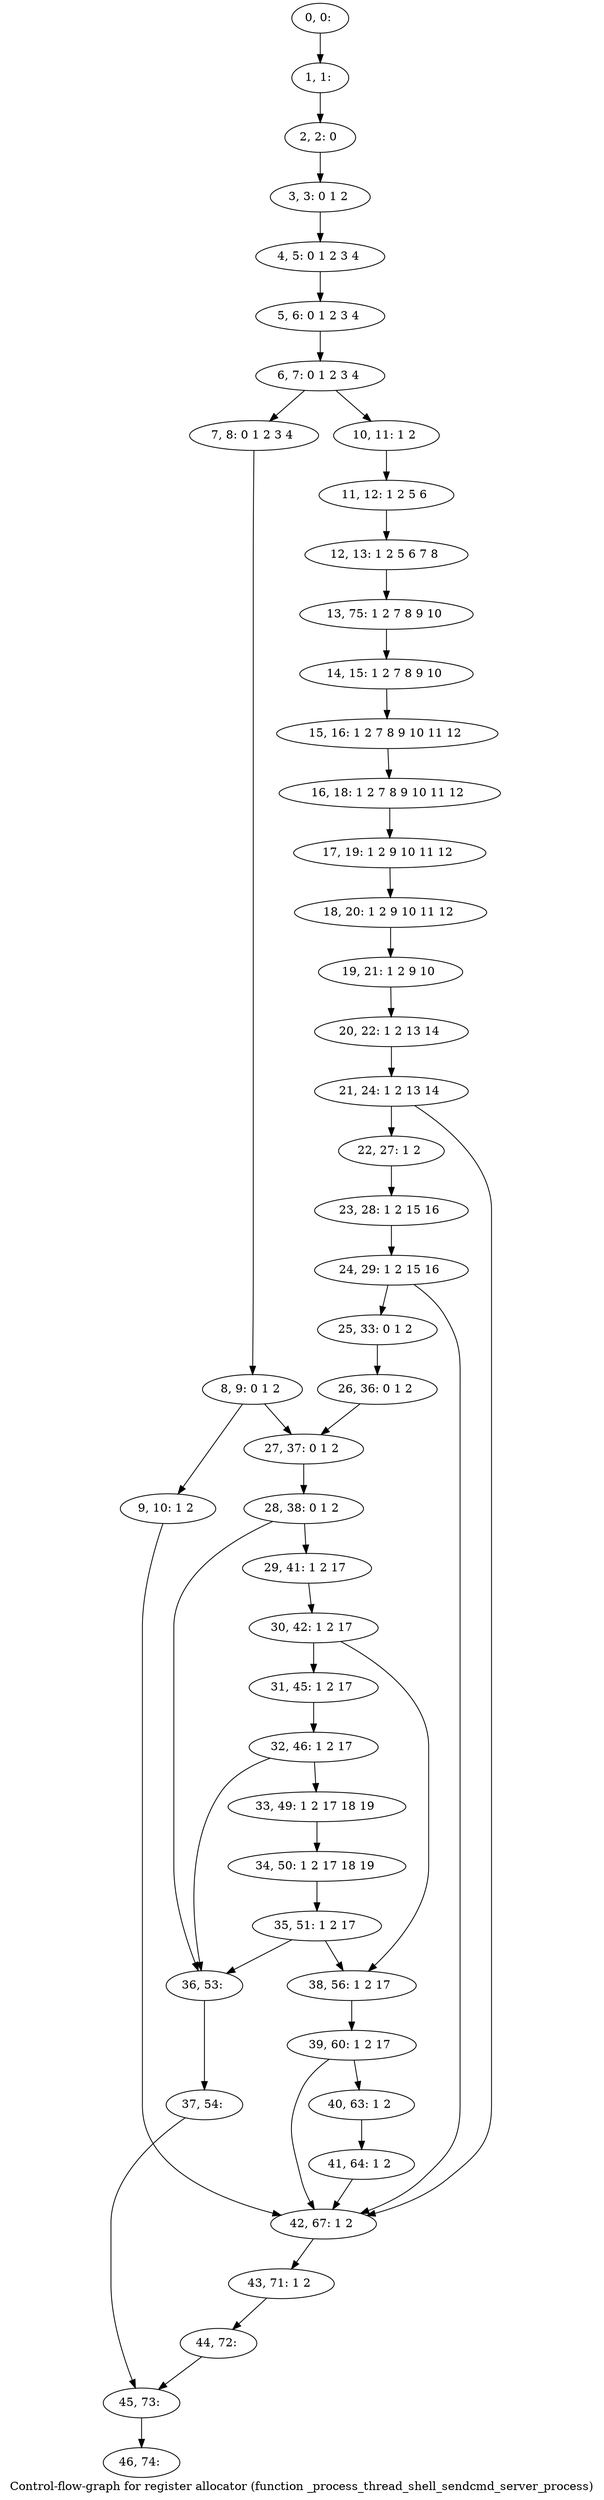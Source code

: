 digraph G {
graph [label="Control-flow-graph for register allocator (function _process_thread_shell_sendcmd_server_process)"]
0[label="0, 0: "];
1[label="1, 1: "];
2[label="2, 2: 0 "];
3[label="3, 3: 0 1 2 "];
4[label="4, 5: 0 1 2 3 4 "];
5[label="5, 6: 0 1 2 3 4 "];
6[label="6, 7: 0 1 2 3 4 "];
7[label="7, 8: 0 1 2 3 4 "];
8[label="8, 9: 0 1 2 "];
9[label="9, 10: 1 2 "];
10[label="10, 11: 1 2 "];
11[label="11, 12: 1 2 5 6 "];
12[label="12, 13: 1 2 5 6 7 8 "];
13[label="13, 75: 1 2 7 8 9 10 "];
14[label="14, 15: 1 2 7 8 9 10 "];
15[label="15, 16: 1 2 7 8 9 10 11 12 "];
16[label="16, 18: 1 2 7 8 9 10 11 12 "];
17[label="17, 19: 1 2 9 10 11 12 "];
18[label="18, 20: 1 2 9 10 11 12 "];
19[label="19, 21: 1 2 9 10 "];
20[label="20, 22: 1 2 13 14 "];
21[label="21, 24: 1 2 13 14 "];
22[label="22, 27: 1 2 "];
23[label="23, 28: 1 2 15 16 "];
24[label="24, 29: 1 2 15 16 "];
25[label="25, 33: 0 1 2 "];
26[label="26, 36: 0 1 2 "];
27[label="27, 37: 0 1 2 "];
28[label="28, 38: 0 1 2 "];
29[label="29, 41: 1 2 17 "];
30[label="30, 42: 1 2 17 "];
31[label="31, 45: 1 2 17 "];
32[label="32, 46: 1 2 17 "];
33[label="33, 49: 1 2 17 18 19 "];
34[label="34, 50: 1 2 17 18 19 "];
35[label="35, 51: 1 2 17 "];
36[label="36, 53: "];
37[label="37, 54: "];
38[label="38, 56: 1 2 17 "];
39[label="39, 60: 1 2 17 "];
40[label="40, 63: 1 2 "];
41[label="41, 64: 1 2 "];
42[label="42, 67: 1 2 "];
43[label="43, 71: 1 2 "];
44[label="44, 72: "];
45[label="45, 73: "];
46[label="46, 74: "];
0->1 ;
1->2 ;
2->3 ;
3->4 ;
4->5 ;
5->6 ;
6->7 ;
6->10 ;
7->8 ;
8->9 ;
8->27 ;
9->42 ;
10->11 ;
11->12 ;
12->13 ;
13->14 ;
14->15 ;
15->16 ;
16->17 ;
17->18 ;
18->19 ;
19->20 ;
20->21 ;
21->22 ;
21->42 ;
22->23 ;
23->24 ;
24->25 ;
24->42 ;
25->26 ;
26->27 ;
27->28 ;
28->29 ;
28->36 ;
29->30 ;
30->31 ;
30->38 ;
31->32 ;
32->33 ;
32->36 ;
33->34 ;
34->35 ;
35->36 ;
35->38 ;
36->37 ;
37->45 ;
38->39 ;
39->40 ;
39->42 ;
40->41 ;
41->42 ;
42->43 ;
43->44 ;
44->45 ;
45->46 ;
}
